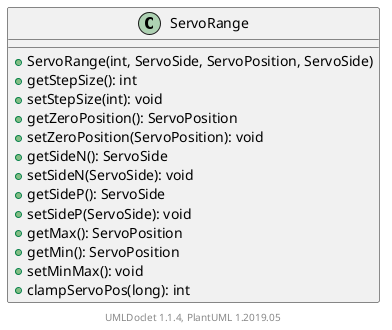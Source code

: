 @startuml

    class ServoRange [[ServoRange.html]] {
        +ServoRange(int, ServoSide, ServoPosition, ServoSide)
        +getStepSize(): int
        +setStepSize(int): void
        +getZeroPosition(): ServoPosition
        +setZeroPosition(ServoPosition): void
        +getSideN(): ServoSide
        +setSideN(ServoSide): void
        +getSideP(): ServoSide
        +setSideP(ServoSide): void
        +getMax(): ServoPosition
        +getMin(): ServoPosition
        +setMinMax(): void
        +clampServoPos(long): int
    }


    center footer UMLDoclet 1.1.4, PlantUML 1.2019.05
@enduml
